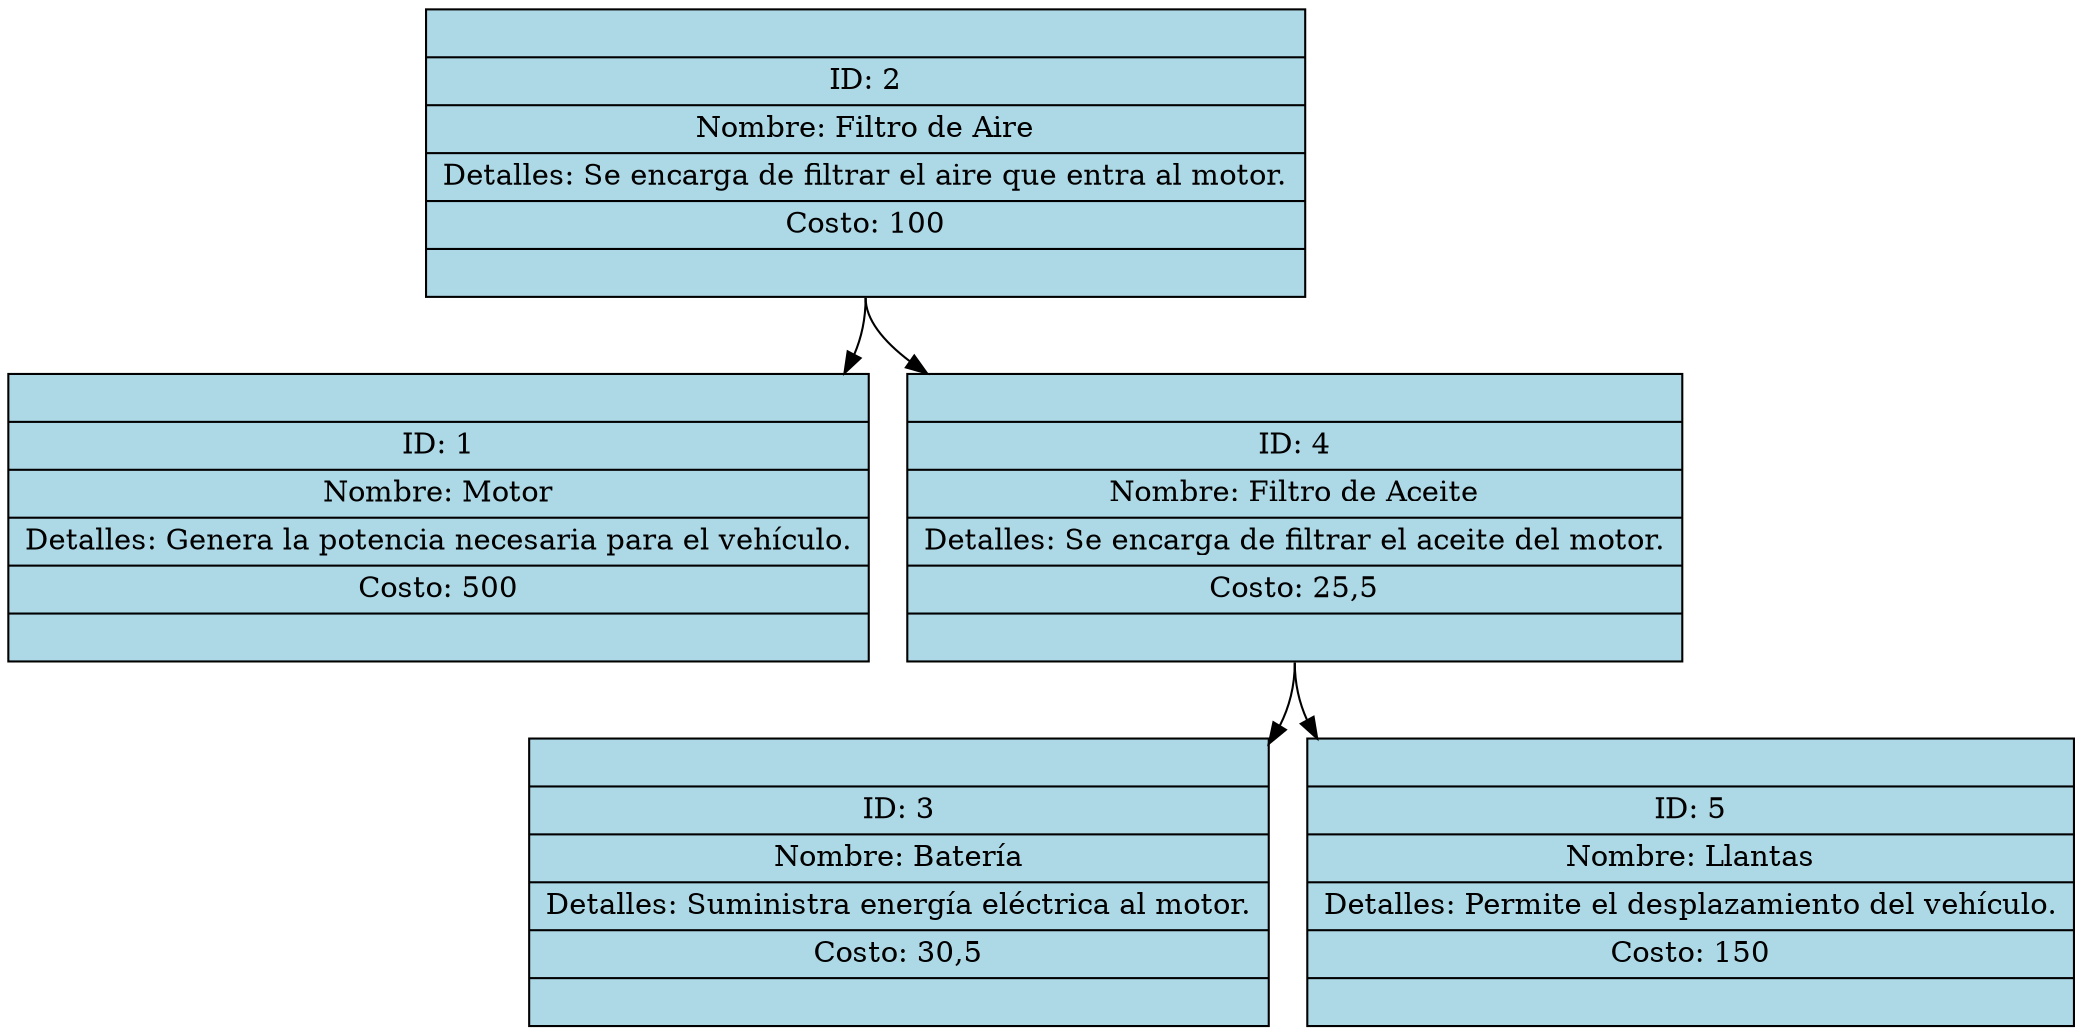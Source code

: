 digraph Repuestos {
node [shape=record, style=filled, fillcolor=lightblue];
R2 [label="{<izq> | ID: 2 | Nombre: Filtro de Aire | Detalles: Se encarga de filtrar el aire que entra al motor. |Costo: 100 | <der>}"]
R2:s -> R1
R1 [label="{<izq> | ID: 1 | Nombre: Motor | Detalles: Genera la potencia necesaria para el vehículo. |Costo: 500 | <der>}"]
R2:s -> R4
R4 [label="{<izq> | ID: 4 | Nombre: Filtro de Aceite | Detalles: Se encarga de filtrar el aceite del motor. |Costo: 25,5 | <der>}"]
R4:s -> R3
R3 [label="{<izq> | ID: 3 | Nombre: Batería | Detalles: Suministra energía eléctrica al motor. |Costo: 30,5 | <der>}"]
R4:s -> R5
R5 [label="{<izq> | ID: 5 | Nombre: Llantas | Detalles: Permite el desplazamiento del vehículo. |Costo: 150 | <der>}"]
}
